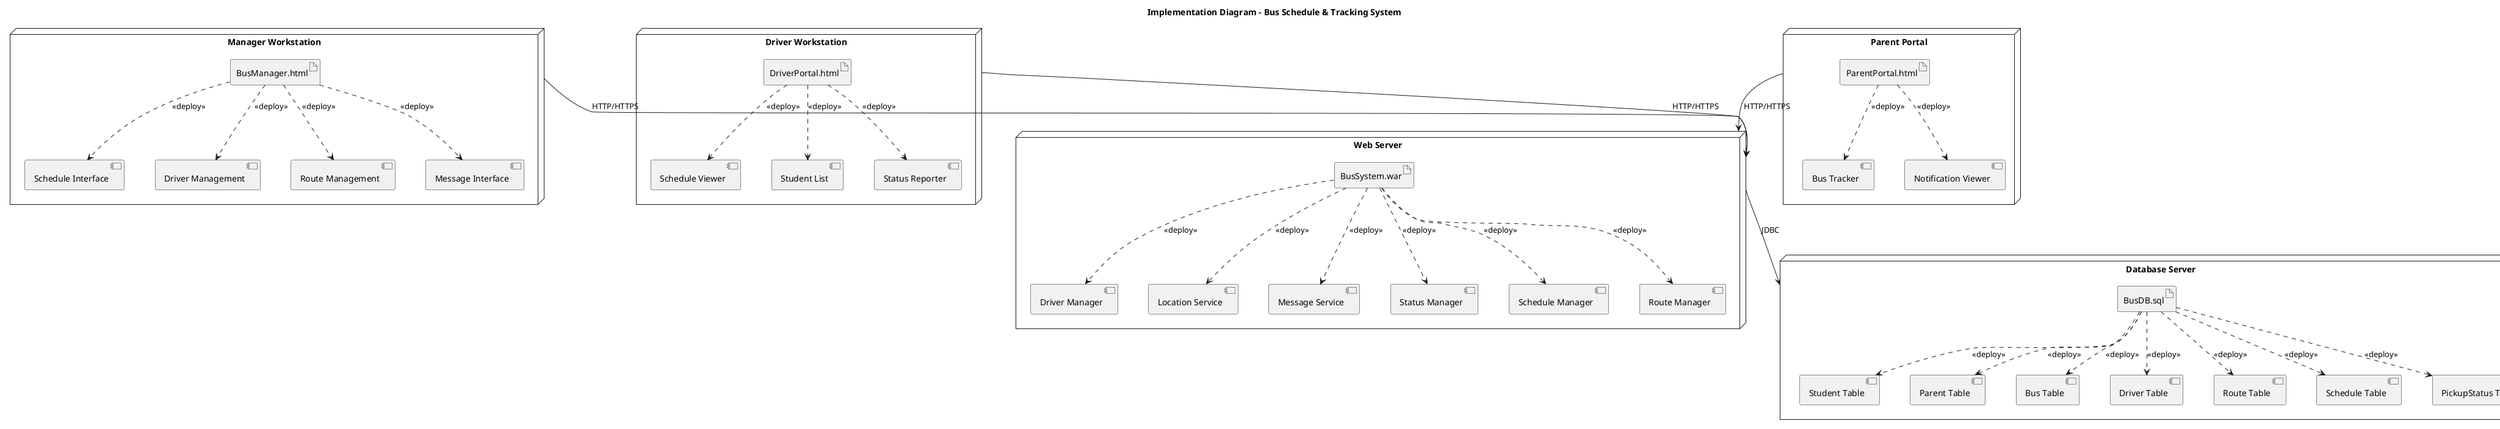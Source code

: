 @startuml
title Implementation Diagram - Bus Schedule & Tracking System

skinparam nodesep 50
skinparam ranksep 50

together {
node "Manager Workstation" as ManagerPC {
    artifact "BusManager.html" as ManagerWeb
    component "Schedule Interface" as ScheduleUI
    component "Driver Management" as DriverUI
    component "Route Management" as RouteUI
    component "Message Interface" as MessageUI
}
}

together {
node "Driver Workstation" as DriverPC {
    artifact "DriverPortal.html" as DriverWeb
    component "Schedule Viewer" as ScheduleView
    component "Student List" as StudentUI
    component "Status Reporter" as StatusUI
}
}

together {
node "Parent Portal" as ParentPC {
    artifact "ParentPortal.html" as ParentWeb
    component "Bus Tracker" as TrackingUI
    component "Notification Viewer" as NotifUI
}
}

together {
node "Web Server" as WebServer {
    artifact "BusSystem.war" as WebApp
    component "Schedule Manager" as ScheduleMgr
    component "Route Manager" as RouteMgr
    component "Driver Manager" as DriverMgr
    component "Location Service" as LocationSvc
    component "Message Service" as MsgService
    component "Status Manager" as StatusMgr
}
}

together {
node "Database Server" as DBServer {
    artifact "BusDB.sql" as Database
    component "Student Table" as StudentTbl
    component "Parent Table" as ParentTbl
    component "Bus Table" as BusTbl
    component "Driver Table" as DriverTbl
    component "Route Table" as RouteTbl
    component "Schedule Table" as ScheduleTbl
    component "PickupStatus Table" as StatusTbl
}
}

' Connections
ManagerPC --> WebServer : HTTP/HTTPS
DriverPC --> WebServer : HTTP/HTTPS
ParentPC --> WebServer : HTTP/HTTPS
WebServer --> DBServer : JDBC

' Internal deployments
ManagerWeb ..> ScheduleUI : <<deploy>>
ManagerWeb ..> DriverUI : <<deploy>>
ManagerWeb ..> RouteUI : <<deploy>>
ManagerWeb ..> MessageUI : <<deploy>>
DriverWeb ..> ScheduleView : <<deploy>>
DriverWeb ..> StudentUI : <<deploy>>
DriverWeb ..> StatusUI : <<deploy>>
ParentWeb ..> TrackingUI : <<deploy>>
ParentWeb ..> NotifUI : <<deploy>>
WebApp ..> ScheduleMgr : <<deploy>>
WebApp ..> RouteMgr : <<deploy>>
WebApp ..> DriverMgr : <<deploy>>
WebApp ..> LocationSvc : <<deploy>>
WebApp ..> MsgService : <<deploy>>
WebApp ..> StatusMgr : <<deploy>>
Database ..> StudentTbl : <<deploy>>
Database ..> ParentTbl : <<deploy>>
Database ..> BusTbl : <<deploy>>
Database ..> DriverTbl : <<deploy>>
Database ..> RouteTbl : <<deploy>>
Database ..> ScheduleTbl : <<deploy>>
Database ..> StatusTbl : <<deploy>>

@enduml
